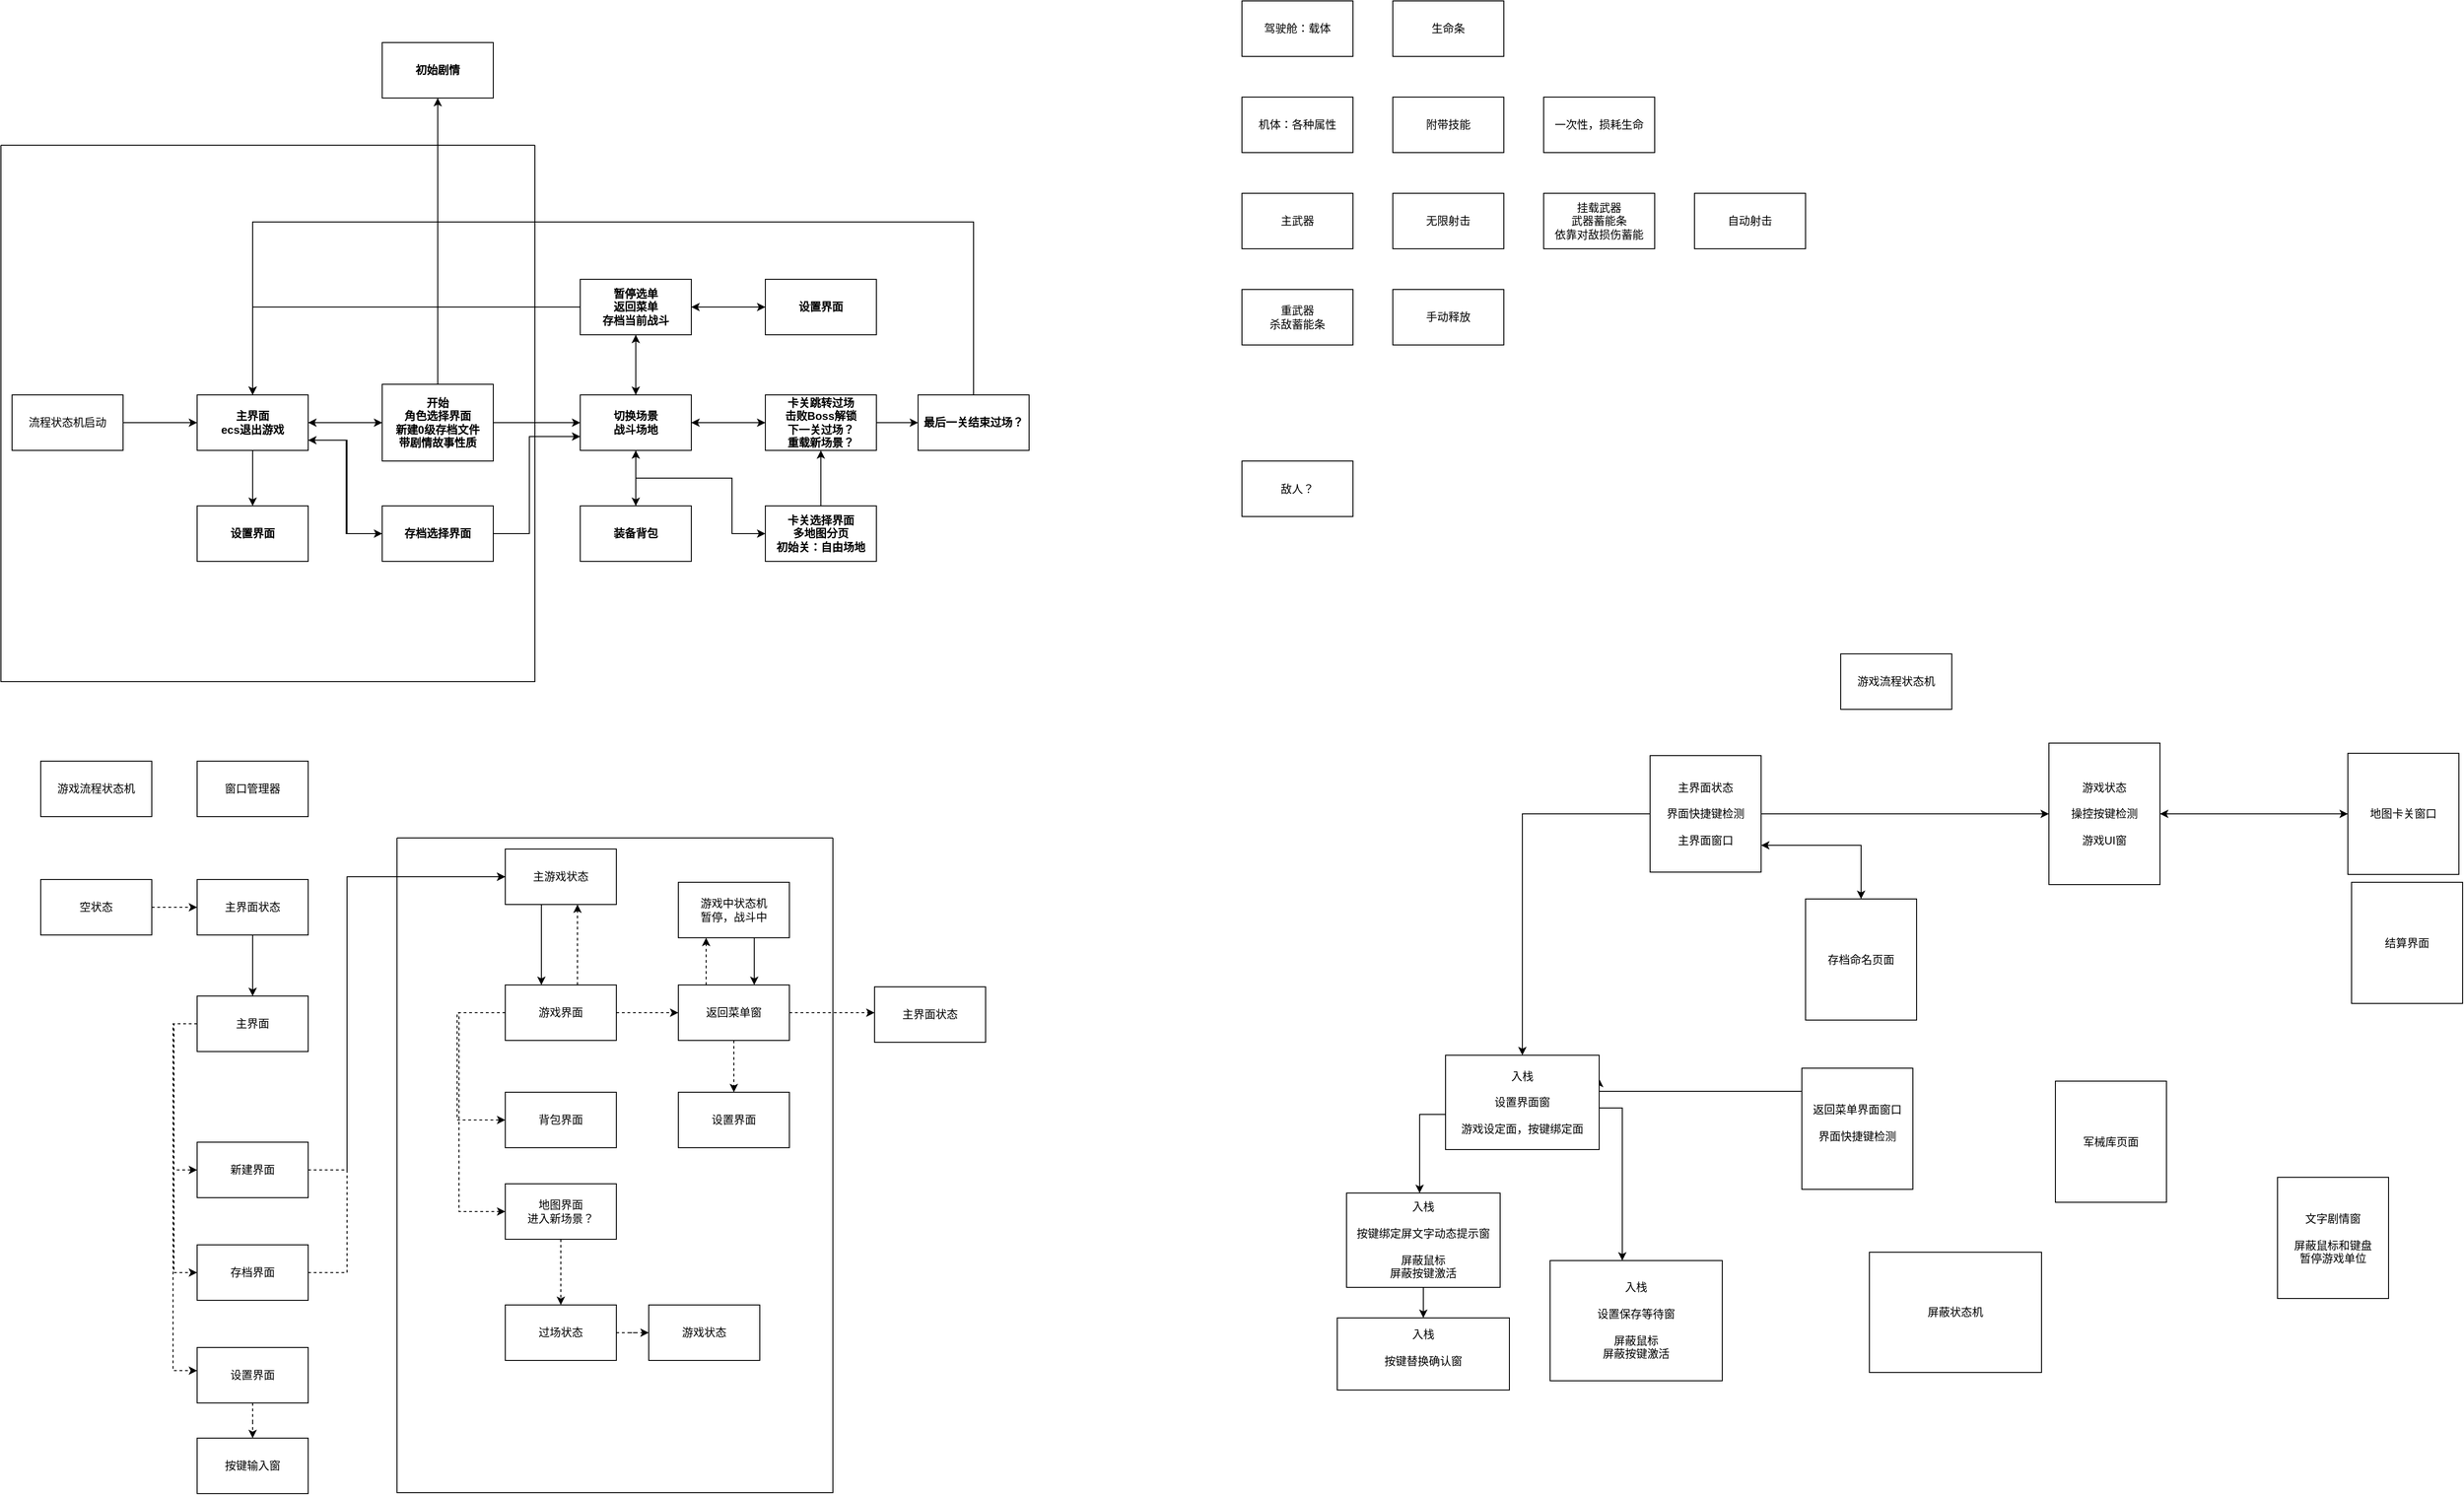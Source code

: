 <mxfile>
    <diagram id="h66Fu6BOSc60gIHNRZrU" name="第 1 页">
        <mxGraphModel dx="620" dy="967" grid="0" gridSize="10" guides="1" tooltips="1" connect="1" arrows="1" fold="1" page="1" pageScale="1" pageWidth="3000" pageHeight="2000" math="0" shadow="0">
            <root>
                <mxCell id="0"/>
                <mxCell id="1" parent="0"/>
                <mxCell id="22" style="edgeStyle=orthogonalEdgeStyle;rounded=0;orthogonalLoop=1;jettySize=auto;html=1;entryX=0;entryY=0.5;entryDx=0;entryDy=0;" parent="1" source="2" target="3" edge="1">
                    <mxGeometry relative="1" as="geometry"/>
                </mxCell>
                <mxCell id="2" value="流程状态机启动" style="rounded=0;whiteSpace=wrap;html=1;sketch=0;" parent="1" vertex="1">
                    <mxGeometry x="81" y="512" width="120" height="60" as="geometry"/>
                </mxCell>
                <mxCell id="20" style="edgeStyle=orthogonalEdgeStyle;rounded=0;orthogonalLoop=1;jettySize=auto;html=1;" parent="1" source="3" target="4" edge="1">
                    <mxGeometry relative="1" as="geometry"/>
                </mxCell>
                <mxCell id="21" style="edgeStyle=orthogonalEdgeStyle;rounded=0;orthogonalLoop=1;jettySize=auto;html=1;entryX=0.5;entryY=0;entryDx=0;entryDy=0;" parent="1" source="3" target="5" edge="1">
                    <mxGeometry relative="1" as="geometry"/>
                </mxCell>
                <mxCell id="39" style="edgeStyle=orthogonalEdgeStyle;rounded=0;orthogonalLoop=1;jettySize=auto;html=1;" parent="1" source="3" target="6" edge="1">
                    <mxGeometry relative="1" as="geometry">
                        <Array as="points">
                            <mxPoint x="443" y="561"/>
                            <mxPoint x="443" y="662"/>
                        </Array>
                    </mxGeometry>
                </mxCell>
                <mxCell id="3" value="主界面&lt;br&gt;ecs退出游戏" style="rounded=0;whiteSpace=wrap;html=1;sketch=0;fontStyle=1" parent="1" vertex="1">
                    <mxGeometry x="281" y="512" width="120" height="60" as="geometry"/>
                </mxCell>
                <mxCell id="25" style="edgeStyle=orthogonalEdgeStyle;rounded=0;orthogonalLoop=1;jettySize=auto;html=1;" parent="1" source="4" target="3" edge="1">
                    <mxGeometry relative="1" as="geometry"/>
                </mxCell>
                <mxCell id="45" style="edgeStyle=orthogonalEdgeStyle;rounded=0;orthogonalLoop=1;jettySize=auto;html=1;" parent="1" source="4" target="8" edge="1">
                    <mxGeometry relative="1" as="geometry"/>
                </mxCell>
                <mxCell id="46" style="edgeStyle=orthogonalEdgeStyle;rounded=0;orthogonalLoop=1;jettySize=auto;html=1;" parent="1" source="4" target="47" edge="1">
                    <mxGeometry relative="1" as="geometry">
                        <mxPoint x="614" y="1009" as="targetPoint"/>
                    </mxGeometry>
                </mxCell>
                <mxCell id="4" value="开始&lt;br&gt;角色选择界面&lt;br&gt;新建0级存档文件&lt;br&gt;带剧情故事性质" style="rounded=0;whiteSpace=wrap;html=1;sketch=0;fontStyle=1" parent="1" vertex="1">
                    <mxGeometry x="481" y="500.5" width="120" height="83" as="geometry"/>
                </mxCell>
                <mxCell id="5" value="设置界面" style="rounded=0;whiteSpace=wrap;html=1;sketch=0;fontStyle=1" parent="1" vertex="1">
                    <mxGeometry x="281" y="632" width="120" height="60" as="geometry"/>
                </mxCell>
                <mxCell id="18" style="edgeStyle=orthogonalEdgeStyle;rounded=0;orthogonalLoop=1;jettySize=auto;html=1;" parent="1" source="6" target="8" edge="1">
                    <mxGeometry relative="1" as="geometry">
                        <Array as="points">
                            <mxPoint x="640" y="662"/>
                            <mxPoint x="640" y="557"/>
                        </Array>
                    </mxGeometry>
                </mxCell>
                <mxCell id="31" style="edgeStyle=orthogonalEdgeStyle;rounded=0;orthogonalLoop=1;jettySize=auto;html=1;" parent="1" source="6" target="3" edge="1">
                    <mxGeometry relative="1" as="geometry">
                        <Array as="points">
                            <mxPoint x="442" y="662"/>
                            <mxPoint x="442" y="561"/>
                        </Array>
                    </mxGeometry>
                </mxCell>
                <mxCell id="6" value="存档选择界面" style="rounded=0;whiteSpace=wrap;html=1;sketch=0;fontStyle=1" parent="1" vertex="1">
                    <mxGeometry x="481" y="632" width="120" height="60" as="geometry"/>
                </mxCell>
                <mxCell id="13" style="edgeStyle=orthogonalEdgeStyle;rounded=0;orthogonalLoop=1;jettySize=auto;html=1;" parent="1" source="8" target="11" edge="1">
                    <mxGeometry relative="1" as="geometry">
                        <Array as="points">
                            <mxPoint x="755" y="613"/>
                            <mxPoint x="755" y="613"/>
                        </Array>
                    </mxGeometry>
                </mxCell>
                <mxCell id="14" style="edgeStyle=orthogonalEdgeStyle;rounded=0;orthogonalLoop=1;jettySize=auto;html=1;" parent="1" source="8" target="10" edge="1">
                    <mxGeometry relative="1" as="geometry">
                        <Array as="points">
                            <mxPoint x="755" y="486"/>
                            <mxPoint x="755" y="486"/>
                        </Array>
                    </mxGeometry>
                </mxCell>
                <mxCell id="16" style="edgeStyle=orthogonalEdgeStyle;rounded=0;orthogonalLoop=1;jettySize=auto;html=1;entryX=0;entryY=0.5;entryDx=0;entryDy=0;" parent="1" source="8" target="9" edge="1">
                    <mxGeometry relative="1" as="geometry"/>
                </mxCell>
                <mxCell id="38" style="edgeStyle=orthogonalEdgeStyle;rounded=0;orthogonalLoop=1;jettySize=auto;html=1;" parent="1" source="8" target="37" edge="1">
                    <mxGeometry relative="1" as="geometry">
                        <Array as="points">
                            <mxPoint x="755" y="602"/>
                            <mxPoint x="859" y="602"/>
                            <mxPoint x="859" y="662"/>
                        </Array>
                    </mxGeometry>
                </mxCell>
                <mxCell id="8" value="切换场景&lt;br&gt;战斗场地" style="rounded=0;whiteSpace=wrap;html=1;sketch=0;fontStyle=1" parent="1" vertex="1">
                    <mxGeometry x="695" y="512" width="120" height="60" as="geometry"/>
                </mxCell>
                <mxCell id="23" style="edgeStyle=orthogonalEdgeStyle;rounded=0;orthogonalLoop=1;jettySize=auto;html=1;entryX=0.5;entryY=0;entryDx=0;entryDy=0;exitX=0.5;exitY=0;exitDx=0;exitDy=0;" parent="1" source="33" target="3" edge="1">
                    <mxGeometry relative="1" as="geometry">
                        <Array as="points">
                            <mxPoint x="1120" y="325"/>
                            <mxPoint x="341" y="325"/>
                        </Array>
                    </mxGeometry>
                </mxCell>
                <mxCell id="34" style="edgeStyle=orthogonalEdgeStyle;rounded=0;orthogonalLoop=1;jettySize=auto;html=1;" parent="1" source="9" target="33" edge="1">
                    <mxGeometry relative="1" as="geometry"/>
                </mxCell>
                <mxCell id="43" style="edgeStyle=orthogonalEdgeStyle;rounded=0;orthogonalLoop=1;jettySize=auto;html=1;" parent="1" source="9" target="8" edge="1">
                    <mxGeometry relative="1" as="geometry"/>
                </mxCell>
                <mxCell id="9" value="卡关跳转过场&lt;br&gt;击败Boss解锁&lt;br&gt;下一关过场？&lt;br&gt;重载新场景？" style="rounded=0;whiteSpace=wrap;html=1;sketch=0;fontStyle=1" parent="1" vertex="1">
                    <mxGeometry x="895" y="512" width="120" height="60" as="geometry"/>
                </mxCell>
                <mxCell id="15" style="edgeStyle=orthogonalEdgeStyle;rounded=0;orthogonalLoop=1;jettySize=auto;html=1;" parent="1" source="10" target="12" edge="1">
                    <mxGeometry relative="1" as="geometry"/>
                </mxCell>
                <mxCell id="28" style="edgeStyle=orthogonalEdgeStyle;rounded=0;orthogonalLoop=1;jettySize=auto;html=1;" parent="1" source="10" target="8" edge="1">
                    <mxGeometry relative="1" as="geometry">
                        <Array as="points">
                            <mxPoint x="755" y="484"/>
                            <mxPoint x="755" y="484"/>
                        </Array>
                    </mxGeometry>
                </mxCell>
                <mxCell id="32" style="edgeStyle=orthogonalEdgeStyle;rounded=0;orthogonalLoop=1;jettySize=auto;html=1;exitX=0;exitY=0.5;exitDx=0;exitDy=0;" parent="1" source="10" target="3" edge="1">
                    <mxGeometry relative="1" as="geometry">
                        <Array as="points">
                            <mxPoint x="341" y="417"/>
                        </Array>
                    </mxGeometry>
                </mxCell>
                <mxCell id="10" value="暂停选单&lt;br&gt;返回菜单&lt;br&gt;存档当前战斗" style="rounded=0;whiteSpace=wrap;html=1;sketch=0;fontStyle=1" parent="1" vertex="1">
                    <mxGeometry x="695" y="387" width="120" height="60" as="geometry"/>
                </mxCell>
                <mxCell id="29" style="edgeStyle=orthogonalEdgeStyle;rounded=0;orthogonalLoop=1;jettySize=auto;html=1;" parent="1" source="11" target="8" edge="1">
                    <mxGeometry relative="1" as="geometry">
                        <Array as="points">
                            <mxPoint x="755" y="607"/>
                            <mxPoint x="755" y="607"/>
                        </Array>
                    </mxGeometry>
                </mxCell>
                <mxCell id="11" value="装备背包" style="rounded=0;whiteSpace=wrap;html=1;sketch=0;fontStyle=1" parent="1" vertex="1">
                    <mxGeometry x="695" y="632" width="120" height="60" as="geometry"/>
                </mxCell>
                <mxCell id="42" style="edgeStyle=orthogonalEdgeStyle;rounded=0;orthogonalLoop=1;jettySize=auto;html=1;" parent="1" source="12" target="10" edge="1">
                    <mxGeometry relative="1" as="geometry"/>
                </mxCell>
                <mxCell id="12" value="设置界面" style="rounded=0;whiteSpace=wrap;html=1;sketch=0;fontStyle=1" parent="1" vertex="1">
                    <mxGeometry x="895" y="387" width="120" height="60" as="geometry"/>
                </mxCell>
                <mxCell id="33" value="最后一关结束过场？" style="rounded=0;whiteSpace=wrap;html=1;sketch=0;fontStyle=1" parent="1" vertex="1">
                    <mxGeometry x="1060" y="512" width="120" height="60" as="geometry"/>
                </mxCell>
                <mxCell id="44" style="edgeStyle=orthogonalEdgeStyle;rounded=0;orthogonalLoop=1;jettySize=auto;html=1;" parent="1" source="37" target="9" edge="1">
                    <mxGeometry relative="1" as="geometry"/>
                </mxCell>
                <mxCell id="37" value="卡关选择界面&lt;br&gt;多地图分页&lt;br&gt;初始关：自由场地" style="rounded=0;whiteSpace=wrap;html=1;sketch=0;fontStyle=1" parent="1" vertex="1">
                    <mxGeometry x="895" y="632" width="120" height="60" as="geometry"/>
                </mxCell>
                <mxCell id="47" value="初始剧情" style="rounded=0;whiteSpace=wrap;html=1;sketch=0;fontStyle=1" parent="1" vertex="1">
                    <mxGeometry x="481" y="131" width="120" height="60" as="geometry"/>
                </mxCell>
                <mxCell id="49" value="" style="swimlane;startSize=0;" parent="1" vertex="1">
                    <mxGeometry x="69" y="242" width="577" height="580" as="geometry"/>
                </mxCell>
                <mxCell id="50" value="游戏流程状态机" style="rounded=0;whiteSpace=wrap;html=1;sketch=0;" parent="1" vertex="1">
                    <mxGeometry x="112" y="908" width="120" height="60" as="geometry"/>
                </mxCell>
                <mxCell id="54" style="edgeStyle=orthogonalEdgeStyle;rounded=0;orthogonalLoop=1;jettySize=auto;html=1;entryX=0.5;entryY=0;entryDx=0;entryDy=0;" parent="1" source="51" target="53" edge="1">
                    <mxGeometry relative="1" as="geometry"/>
                </mxCell>
                <mxCell id="51" value="主界面状态" style="rounded=0;whiteSpace=wrap;html=1;sketch=0;" parent="1" vertex="1">
                    <mxGeometry x="281" y="1036" width="120" height="60" as="geometry"/>
                </mxCell>
                <mxCell id="72" style="edgeStyle=orthogonalEdgeStyle;rounded=0;orthogonalLoop=1;jettySize=auto;html=1;" parent="1" source="52" target="71" edge="1">
                    <mxGeometry relative="1" as="geometry">
                        <Array as="points">
                            <mxPoint x="653" y="1124"/>
                            <mxPoint x="653" y="1124"/>
                        </Array>
                    </mxGeometry>
                </mxCell>
                <mxCell id="57" style="edgeStyle=orthogonalEdgeStyle;rounded=0;orthogonalLoop=1;jettySize=auto;html=1;dashed=1;" parent="1" source="53" target="55" edge="1">
                    <mxGeometry relative="1" as="geometry">
                        <Array as="points">
                            <mxPoint x="255" y="1192"/>
                            <mxPoint x="255" y="1567"/>
                        </Array>
                    </mxGeometry>
                </mxCell>
                <mxCell id="58" style="edgeStyle=orthogonalEdgeStyle;rounded=0;orthogonalLoop=1;jettySize=auto;html=1;dashed=1;" parent="1" source="53" target="56" edge="1">
                    <mxGeometry relative="1" as="geometry">
                        <Array as="points">
                            <mxPoint x="256" y="1192"/>
                            <mxPoint x="256" y="1461"/>
                        </Array>
                    </mxGeometry>
                </mxCell>
                <mxCell id="69" style="edgeStyle=orthogonalEdgeStyle;rounded=0;orthogonalLoop=1;jettySize=auto;html=1;dashed=1;" parent="1" source="53" target="68" edge="1">
                    <mxGeometry relative="1" as="geometry">
                        <Array as="points">
                            <mxPoint x="256" y="1192"/>
                            <mxPoint x="256" y="1350"/>
                        </Array>
                    </mxGeometry>
                </mxCell>
                <mxCell id="53" value="主界面" style="rounded=0;whiteSpace=wrap;html=1;sketch=0;" parent="1" vertex="1">
                    <mxGeometry x="281" y="1162" width="120" height="60" as="geometry"/>
                </mxCell>
                <mxCell id="67" style="edgeStyle=orthogonalEdgeStyle;rounded=0;orthogonalLoop=1;jettySize=auto;html=1;dashed=1;" parent="1" source="55" target="66" edge="1">
                    <mxGeometry relative="1" as="geometry"/>
                </mxCell>
                <mxCell id="55" value="设置界面" style="rounded=0;whiteSpace=wrap;html=1;sketch=0;" parent="1" vertex="1">
                    <mxGeometry x="281" y="1542" width="120" height="60" as="geometry"/>
                </mxCell>
                <mxCell id="64" style="edgeStyle=orthogonalEdgeStyle;rounded=0;orthogonalLoop=1;jettySize=auto;html=1;dashed=1;" parent="1" source="56" target="52" edge="1">
                    <mxGeometry relative="1" as="geometry">
                        <Array as="points">
                            <mxPoint x="443" y="1461"/>
                            <mxPoint x="443" y="1033"/>
                        </Array>
                    </mxGeometry>
                </mxCell>
                <mxCell id="56" value="存档界面" style="rounded=0;whiteSpace=wrap;html=1;sketch=0;" parent="1" vertex="1">
                    <mxGeometry x="281" y="1431" width="120" height="60" as="geometry"/>
                </mxCell>
                <mxCell id="77" style="edgeStyle=orthogonalEdgeStyle;rounded=0;orthogonalLoop=1;jettySize=auto;html=1;entryX=0;entryY=0.5;entryDx=0;entryDy=0;dashed=1;" parent="1" source="61" target="51" edge="1">
                    <mxGeometry relative="1" as="geometry"/>
                </mxCell>
                <mxCell id="61" value="空状态" style="rounded=0;whiteSpace=wrap;html=1;sketch=0;" parent="1" vertex="1">
                    <mxGeometry x="112" y="1036" width="120" height="60" as="geometry"/>
                </mxCell>
                <mxCell id="65" value="窗口管理器" style="rounded=0;whiteSpace=wrap;html=1;sketch=0;" parent="1" vertex="1">
                    <mxGeometry x="281" y="908" width="120" height="60" as="geometry"/>
                </mxCell>
                <mxCell id="66" value="按键输入窗" style="rounded=0;whiteSpace=wrap;html=1;sketch=0;" parent="1" vertex="1">
                    <mxGeometry x="281" y="1640" width="120" height="60" as="geometry"/>
                </mxCell>
                <mxCell id="70" style="edgeStyle=orthogonalEdgeStyle;rounded=0;orthogonalLoop=1;jettySize=auto;html=1;dashed=1;" parent="1" source="68" target="52" edge="1">
                    <mxGeometry relative="1" as="geometry">
                        <Array as="points">
                            <mxPoint x="443" y="1350"/>
                            <mxPoint x="443" y="1033"/>
                        </Array>
                    </mxGeometry>
                </mxCell>
                <mxCell id="68" value="新建界面" style="rounded=0;whiteSpace=wrap;html=1;sketch=0;" parent="1" vertex="1">
                    <mxGeometry x="281" y="1320" width="120" height="60" as="geometry"/>
                </mxCell>
                <mxCell id="82" style="edgeStyle=orthogonalEdgeStyle;rounded=0;orthogonalLoop=1;jettySize=auto;html=1;dashed=1;" parent="1" source="71" target="81" edge="1">
                    <mxGeometry relative="1" as="geometry">
                        <Array as="points">
                            <mxPoint x="564" y="1180"/>
                            <mxPoint x="564" y="1395"/>
                        </Array>
                    </mxGeometry>
                </mxCell>
                <mxCell id="86" style="edgeStyle=orthogonalEdgeStyle;rounded=0;orthogonalLoop=1;jettySize=auto;html=1;dashed=1;" parent="1" source="71" target="85" edge="1">
                    <mxGeometry relative="1" as="geometry">
                        <Array as="points">
                            <mxPoint x="562" y="1180"/>
                            <mxPoint x="562" y="1296"/>
                        </Array>
                    </mxGeometry>
                </mxCell>
                <mxCell id="91" style="edgeStyle=orthogonalEdgeStyle;rounded=0;orthogonalLoop=1;jettySize=auto;html=1;dashed=1;" parent="1" source="71" target="52" edge="1">
                    <mxGeometry relative="1" as="geometry">
                        <Array as="points">
                            <mxPoint x="692" y="1124"/>
                            <mxPoint x="692" y="1124"/>
                        </Array>
                    </mxGeometry>
                </mxCell>
                <mxCell id="99" style="edgeStyle=orthogonalEdgeStyle;rounded=0;orthogonalLoop=1;jettySize=auto;html=1;dashed=1;" parent="1" source="71" target="73" edge="1">
                    <mxGeometry relative="1" as="geometry"/>
                </mxCell>
                <mxCell id="71" value="游戏界面" style="rounded=0;whiteSpace=wrap;html=1;sketch=0;" parent="1" vertex="1">
                    <mxGeometry x="614" y="1150" width="120" height="60" as="geometry"/>
                </mxCell>
                <mxCell id="79" style="edgeStyle=orthogonalEdgeStyle;rounded=0;orthogonalLoop=1;jettySize=auto;html=1;dashed=1;" parent="1" source="73" target="78" edge="1">
                    <mxGeometry relative="1" as="geometry"/>
                </mxCell>
                <mxCell id="89" style="edgeStyle=orthogonalEdgeStyle;rounded=0;orthogonalLoop=1;jettySize=auto;html=1;dashed=1;" parent="1" source="73" target="88" edge="1">
                    <mxGeometry relative="1" as="geometry">
                        <Array as="points">
                            <mxPoint x="1048" y="1180"/>
                        </Array>
                    </mxGeometry>
                </mxCell>
                <mxCell id="100" style="edgeStyle=orthogonalEdgeStyle;rounded=0;orthogonalLoop=1;jettySize=auto;html=1;dashed=1;" parent="1" source="73" target="74" edge="1">
                    <mxGeometry relative="1" as="geometry">
                        <Array as="points">
                            <mxPoint x="831" y="1125"/>
                            <mxPoint x="831" y="1125"/>
                        </Array>
                    </mxGeometry>
                </mxCell>
                <mxCell id="73" value="返回菜单窗" style="rounded=0;whiteSpace=wrap;html=1;sketch=0;" parent="1" vertex="1">
                    <mxGeometry x="801" y="1150" width="120" height="60" as="geometry"/>
                </mxCell>
                <mxCell id="98" style="edgeStyle=orthogonalEdgeStyle;rounded=0;orthogonalLoop=1;jettySize=auto;html=1;" parent="1" source="74" target="73" edge="1">
                    <mxGeometry relative="1" as="geometry">
                        <Array as="points">
                            <mxPoint x="883" y="1123"/>
                            <mxPoint x="883" y="1123"/>
                        </Array>
                    </mxGeometry>
                </mxCell>
                <mxCell id="74" value="游戏中状态机&lt;br&gt;暂停，战斗中" style="rounded=0;whiteSpace=wrap;html=1;sketch=0;" parent="1" vertex="1">
                    <mxGeometry x="801" y="1039" width="120" height="60" as="geometry"/>
                </mxCell>
                <mxCell id="78" value="设置界面" style="rounded=0;whiteSpace=wrap;html=1;sketch=0;" parent="1" vertex="1">
                    <mxGeometry x="801" y="1266" width="120" height="60" as="geometry"/>
                </mxCell>
                <mxCell id="97" style="edgeStyle=orthogonalEdgeStyle;rounded=0;orthogonalLoop=1;jettySize=auto;html=1;dashed=1;" parent="1" source="81" target="94" edge="1">
                    <mxGeometry relative="1" as="geometry"/>
                </mxCell>
                <mxCell id="81" value="地图界面&lt;br&gt;进入新场景？" style="rounded=0;whiteSpace=wrap;html=1;sketch=0;" parent="1" vertex="1">
                    <mxGeometry x="614" y="1365" width="120" height="60" as="geometry"/>
                </mxCell>
                <mxCell id="85" value="背包界面" style="rounded=0;whiteSpace=wrap;html=1;sketch=0;" parent="1" vertex="1">
                    <mxGeometry x="614" y="1266" width="120" height="60" as="geometry"/>
                </mxCell>
                <mxCell id="88" value="主界面状态" style="rounded=0;whiteSpace=wrap;html=1;sketch=0;" parent="1" vertex="1">
                    <mxGeometry x="1013" y="1152" width="120" height="60" as="geometry"/>
                </mxCell>
                <mxCell id="103" style="edgeStyle=orthogonalEdgeStyle;rounded=0;orthogonalLoop=1;jettySize=auto;html=1;dashed=1;" parent="1" source="94" target="102" edge="1">
                    <mxGeometry relative="1" as="geometry"/>
                </mxCell>
                <mxCell id="94" value="过场状态" style="rounded=0;whiteSpace=wrap;html=1;sketch=0;" parent="1" vertex="1">
                    <mxGeometry x="614" y="1496" width="120" height="60" as="geometry"/>
                </mxCell>
                <mxCell id="101" value="" style="swimlane;startSize=0;" parent="1" vertex="1">
                    <mxGeometry x="497" y="991" width="471" height="708" as="geometry">
                        <mxRectangle x="497" y="991" width="50" height="44" as="alternateBounds"/>
                    </mxGeometry>
                </mxCell>
                <mxCell id="102" value="游戏状态" style="rounded=0;whiteSpace=wrap;html=1;sketch=0;" parent="101" vertex="1">
                    <mxGeometry x="272" y="505" width="120" height="60" as="geometry"/>
                </mxCell>
                <mxCell id="52" value="主游戏状态" style="rounded=0;whiteSpace=wrap;html=1;sketch=0;" parent="101" vertex="1">
                    <mxGeometry x="117" y="12" width="120" height="60" as="geometry"/>
                </mxCell>
                <mxCell id="104" value="机体：各种属性" style="whiteSpace=wrap;html=1;" parent="1" vertex="1">
                    <mxGeometry x="1410" y="190" width="120" height="60" as="geometry"/>
                </mxCell>
                <mxCell id="105" value="附带技能" style="whiteSpace=wrap;html=1;" parent="1" vertex="1">
                    <mxGeometry x="1573" y="190" width="120" height="60" as="geometry"/>
                </mxCell>
                <mxCell id="106" value="一次性，损耗生命" style="whiteSpace=wrap;html=1;" parent="1" vertex="1">
                    <mxGeometry x="1736" y="190" width="120" height="60" as="geometry"/>
                </mxCell>
                <mxCell id="107" value="主武器" style="whiteSpace=wrap;html=1;" parent="1" vertex="1">
                    <mxGeometry x="1410" y="294" width="120" height="60" as="geometry"/>
                </mxCell>
                <mxCell id="108" value="无限射击" style="whiteSpace=wrap;html=1;" parent="1" vertex="1">
                    <mxGeometry x="1573" y="294" width="120" height="60" as="geometry"/>
                </mxCell>
                <mxCell id="109" value="自动射击" style="whiteSpace=wrap;html=1;" parent="1" vertex="1">
                    <mxGeometry x="1899" y="294" width="120" height="60" as="geometry"/>
                </mxCell>
                <mxCell id="112" value="重武器&lt;br&gt;杀敌蓄能条" style="whiteSpace=wrap;html=1;" parent="1" vertex="1">
                    <mxGeometry x="1410" y="398" width="120" height="60" as="geometry"/>
                </mxCell>
                <mxCell id="113" value="驾驶舱：载体" style="whiteSpace=wrap;html=1;" parent="1" vertex="1">
                    <mxGeometry x="1410" y="86" width="120" height="60" as="geometry"/>
                </mxCell>
                <mxCell id="114" value="生命条" style="whiteSpace=wrap;html=1;" parent="1" vertex="1">
                    <mxGeometry x="1573" y="86" width="120" height="60" as="geometry"/>
                </mxCell>
                <mxCell id="116" value="敌人？" style="whiteSpace=wrap;html=1;" parent="1" vertex="1">
                    <mxGeometry x="1410" y="583.5" width="120" height="60" as="geometry"/>
                </mxCell>
                <mxCell id="117" value="挂载武器&lt;br&gt;武器蓄能条&lt;br&gt;依靠对敌损伤蓄能" style="whiteSpace=wrap;html=1;" parent="1" vertex="1">
                    <mxGeometry x="1736" y="294" width="120" height="60" as="geometry"/>
                </mxCell>
                <mxCell id="120" value="手动释放" style="whiteSpace=wrap;html=1;" parent="1" vertex="1">
                    <mxGeometry x="1573" y="398" width="120" height="60" as="geometry"/>
                </mxCell>
                <mxCell id="121" value="游戏流程状态机" style="rounded=0;whiteSpace=wrap;html=1;sketch=0;" parent="1" vertex="1">
                    <mxGeometry x="2057" y="792" width="120" height="60" as="geometry"/>
                </mxCell>
                <mxCell id="136" style="edgeStyle=orthogonalEdgeStyle;rounded=0;orthogonalLoop=1;jettySize=auto;html=1;" parent="1" source="126" target="127" edge="1">
                    <mxGeometry relative="1" as="geometry"/>
                </mxCell>
                <mxCell id="145" style="edgeStyle=orthogonalEdgeStyle;rounded=0;orthogonalLoop=1;jettySize=auto;html=1;" parent="1" source="126" target="144" edge="1">
                    <mxGeometry relative="1" as="geometry"/>
                </mxCell>
                <mxCell id="163" style="edgeStyle=orthogonalEdgeStyle;rounded=0;orthogonalLoop=1;jettySize=auto;html=1;startArrow=classic;startFill=1;" parent="1" source="126" target="160" edge="1">
                    <mxGeometry relative="1" as="geometry">
                        <Array as="points">
                            <mxPoint x="2079" y="999"/>
                        </Array>
                    </mxGeometry>
                </mxCell>
                <mxCell id="126" value="主界面状态&lt;br&gt;&lt;br&gt;界面快捷键检测&lt;br&gt;&lt;br&gt;主界面窗口" style="rounded=0;whiteSpace=wrap;html=1;sketch=0;" parent="1" vertex="1">
                    <mxGeometry x="1851" y="902" width="120" height="126" as="geometry"/>
                </mxCell>
                <mxCell id="154" style="edgeStyle=orthogonalEdgeStyle;rounded=0;orthogonalLoop=1;jettySize=auto;html=1;" parent="1" source="127" target="153" edge="1">
                    <mxGeometry relative="1" as="geometry"/>
                </mxCell>
                <mxCell id="127" value="游戏状态&lt;br&gt;&lt;br&gt;操控按键检测&lt;br&gt;&lt;br&gt;游戏UI窗" style="rounded=0;whiteSpace=wrap;html=1;sketch=0;" parent="1" vertex="1">
                    <mxGeometry x="2282" y="888.5" width="120" height="153" as="geometry"/>
                </mxCell>
                <mxCell id="129" value="入栈&lt;br&gt;&lt;br&gt;按键替换确认窗&lt;br&gt;&lt;br&gt;" style="rounded=0;whiteSpace=wrap;html=1;sketch=0;" parent="1" vertex="1">
                    <mxGeometry x="1513" y="1510" width="186" height="78" as="geometry"/>
                </mxCell>
                <mxCell id="150" style="edgeStyle=orthogonalEdgeStyle;rounded=0;orthogonalLoop=1;jettySize=auto;html=1;entryX=1;entryY=0.25;entryDx=0;entryDy=0;" parent="1" source="134" target="144" edge="1">
                    <mxGeometry relative="1" as="geometry">
                        <Array as="points">
                            <mxPoint x="1796" y="1265"/>
                        </Array>
                    </mxGeometry>
                </mxCell>
                <mxCell id="134" value="返回菜单界面窗口&lt;br&gt;&lt;br&gt;界面快捷键检测&lt;br&gt;&lt;br&gt;" style="rounded=0;whiteSpace=wrap;html=1;sketch=0;" parent="1" vertex="1">
                    <mxGeometry x="2015" y="1240" width="120" height="131" as="geometry"/>
                </mxCell>
                <mxCell id="148" style="edgeStyle=orthogonalEdgeStyle;rounded=0;orthogonalLoop=1;jettySize=auto;html=1;" parent="1" source="138" target="129" edge="1">
                    <mxGeometry relative="1" as="geometry"/>
                </mxCell>
                <mxCell id="138" value="入栈&lt;br&gt;&lt;br&gt;按键绑定屏文字动态提示窗&lt;br&gt;&lt;br&gt;屏蔽鼠标&lt;br&gt;屏蔽按键激活" style="rounded=0;whiteSpace=wrap;html=1;sketch=0;" parent="1" vertex="1">
                    <mxGeometry x="1523" y="1375" width="166" height="102" as="geometry"/>
                </mxCell>
                <mxCell id="139" value="入栈&lt;br&gt;&lt;br&gt;设置保存等待窗&lt;br&gt;&lt;br&gt;屏蔽鼠标&lt;br&gt;屏蔽按键激活" style="rounded=0;whiteSpace=wrap;html=1;sketch=0;" parent="1" vertex="1">
                    <mxGeometry x="1743" y="1448" width="186" height="130" as="geometry"/>
                </mxCell>
                <mxCell id="146" style="edgeStyle=orthogonalEdgeStyle;rounded=0;orthogonalLoop=1;jettySize=auto;html=1;" parent="1" source="144" target="138" edge="1">
                    <mxGeometry relative="1" as="geometry">
                        <Array as="points">
                            <mxPoint x="1602" y="1290"/>
                        </Array>
                    </mxGeometry>
                </mxCell>
                <mxCell id="147" style="edgeStyle=orthogonalEdgeStyle;rounded=0;orthogonalLoop=1;jettySize=auto;html=1;" parent="1" source="144" target="139" edge="1">
                    <mxGeometry relative="1" as="geometry">
                        <Array as="points">
                            <mxPoint x="1821" y="1283"/>
                        </Array>
                    </mxGeometry>
                </mxCell>
                <mxCell id="144" value="入栈&lt;br&gt;&lt;br&gt;设置界面窗&lt;br&gt;&lt;br&gt;游戏设定面，按键绑定面" style="rounded=0;whiteSpace=wrap;html=1;sketch=0;" parent="1" vertex="1">
                    <mxGeometry x="1630" y="1226" width="166" height="102" as="geometry"/>
                </mxCell>
                <mxCell id="155" style="edgeStyle=orthogonalEdgeStyle;rounded=0;orthogonalLoop=1;jettySize=auto;html=1;" parent="1" source="153" target="127" edge="1">
                    <mxGeometry relative="1" as="geometry"/>
                </mxCell>
                <mxCell id="153" value="地图卡关窗口" style="rounded=0;whiteSpace=wrap;html=1;sketch=0;" parent="1" vertex="1">
                    <mxGeometry x="2605" y="899.5" width="120" height="131" as="geometry"/>
                </mxCell>
                <mxCell id="156" value="文字剧情窗&lt;br&gt;&lt;br&gt;屏蔽鼠标和键盘&lt;br&gt;暂停游戏单位" style="rounded=0;whiteSpace=wrap;html=1;sketch=0;" parent="1" vertex="1">
                    <mxGeometry x="2529" y="1358" width="120" height="131" as="geometry"/>
                </mxCell>
                <mxCell id="158" value="屏蔽状态机" style="rounded=0;whiteSpace=wrap;html=1;sketch=0;" parent="1" vertex="1">
                    <mxGeometry x="2088" y="1439" width="186" height="130" as="geometry"/>
                </mxCell>
                <mxCell id="159" value="结算界面" style="rounded=0;whiteSpace=wrap;html=1;sketch=0;" parent="1" vertex="1">
                    <mxGeometry x="2609" y="1039" width="120" height="131" as="geometry"/>
                </mxCell>
                <mxCell id="160" value="存档命名页面" style="rounded=0;whiteSpace=wrap;html=1;sketch=0;" parent="1" vertex="1">
                    <mxGeometry x="2019" y="1057" width="120" height="131" as="geometry"/>
                </mxCell>
                <mxCell id="162" value="军械库页面" style="rounded=0;whiteSpace=wrap;html=1;sketch=0;" parent="1" vertex="1">
                    <mxGeometry x="2289" y="1254" width="120" height="131" as="geometry"/>
                </mxCell>
            </root>
        </mxGraphModel>
    </diagram>
</mxfile>